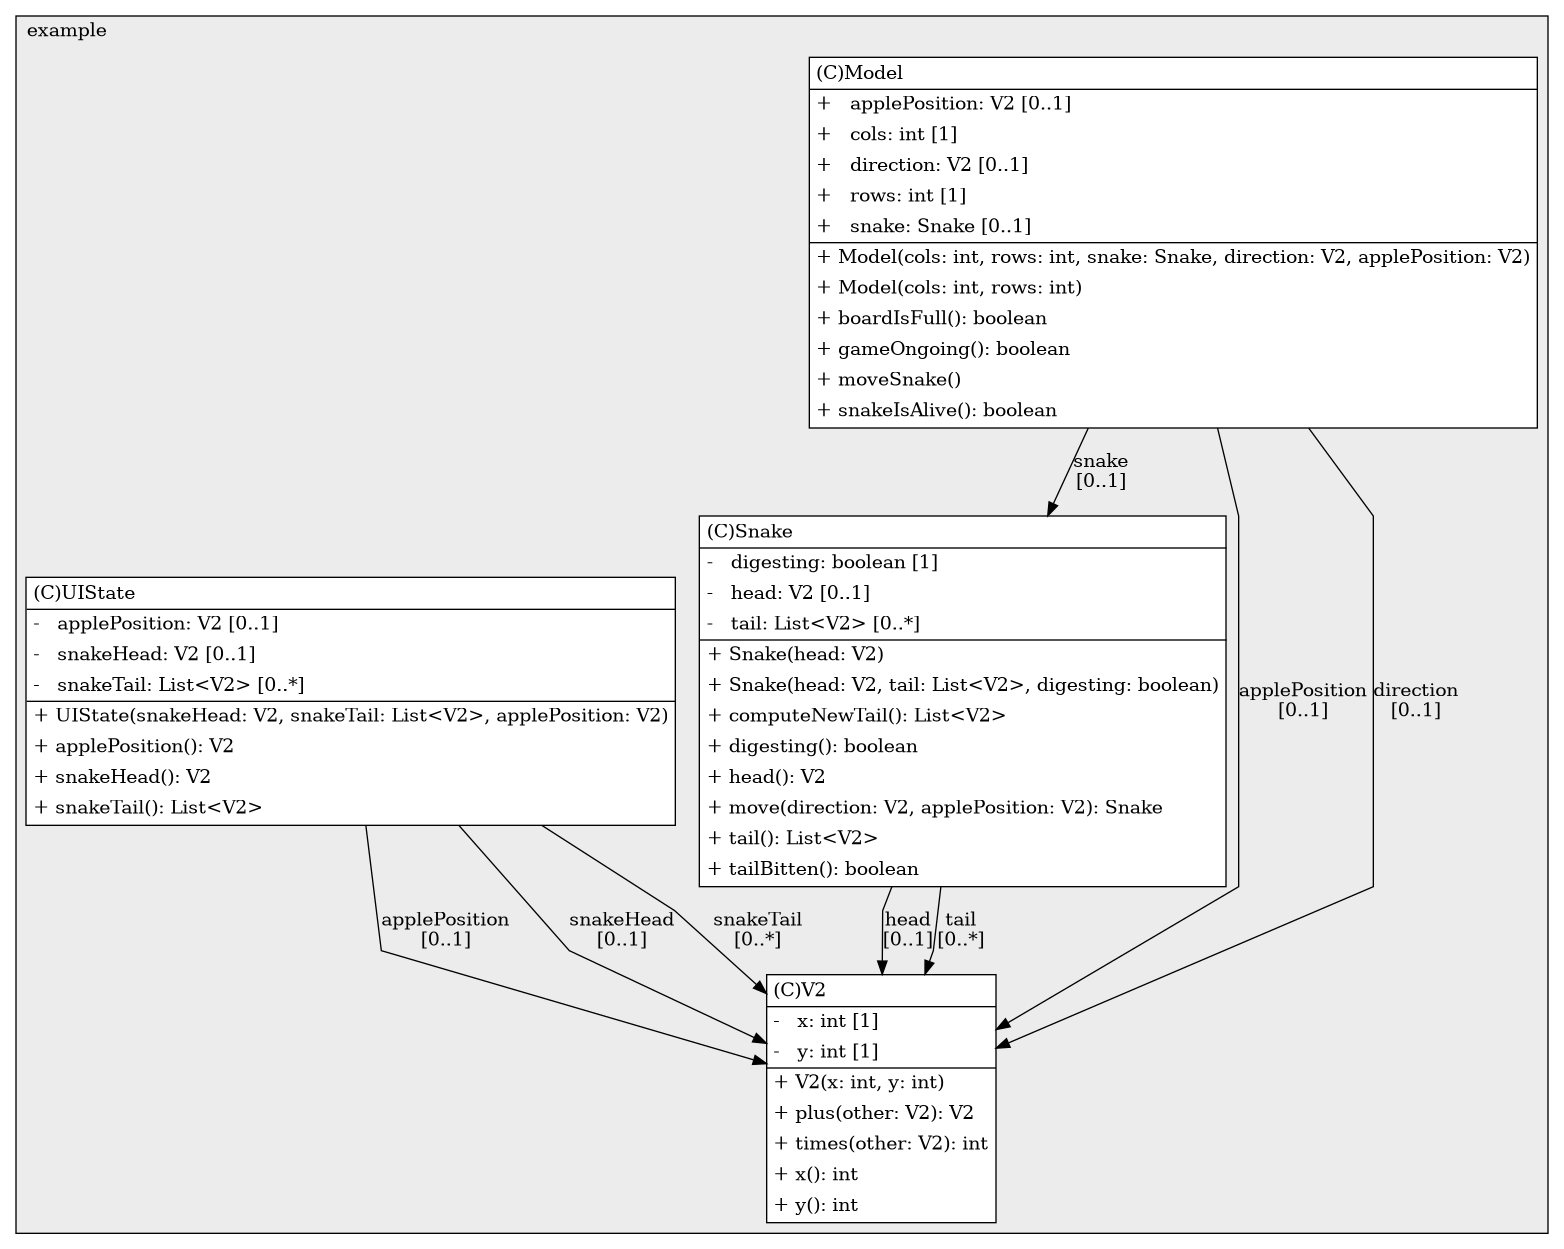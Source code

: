 @startuml

/' diagram meta data start
config=StructureConfiguration;
{
  "projectClassification": {
    "searchMode": "OpenProject", // OpenProject, AllProjects
    "includedProjects": "",
    "pathEndKeywords": "*.impl",
    "isClientPath": "",
    "isClientName": "",
    "isTestPath": "",
    "isTestName": "",
    "isMappingPath": "",
    "isMappingName": "",
    "isDataAccessPath": "",
    "isDataAccessName": "",
    "isDataStructurePath": "",
    "isDataStructureName": "",
    "isInterfaceStructuresPath": "",
    "isInterfaceStructuresName": "",
    "isEntryPointPath": "",
    "isEntryPointName": "",
    "treatFinalFieldsAsMandatory": false
  },
  "graphRestriction": {
    "classPackageExcludeFilter": "",
    "classPackageIncludeFilter": "",
    "classNameExcludeFilter": "",
    "classNameIncludeFilter": "",
    "methodNameExcludeFilter": "",
    "methodNameIncludeFilter": "",
    "removeByInheritance": "", // inheritance/annotation based filtering is done in a second step
    "removeByAnnotation": "",
    "removeByClassPackage": "", // cleanup the graph after inheritance/annotation based filtering is done
    "removeByClassName": "",
    "cutMappings": false,
    "cutEnum": true,
    "cutTests": true,
    "cutClient": true,
    "cutDataAccess": false,
    "cutInterfaceStructures": false,
    "cutDataStructures": false,
    "cutGetterAndSetter": true,
    "cutConstructors": false
  },
  "graphTraversal": {
    "forwardDepth": 3,
    "backwardDepth": 3,
    "classPackageExcludeFilter": "",
    "classPackageIncludeFilter": "",
    "classNameExcludeFilter": "",
    "classNameIncludeFilter": "",
    "methodNameExcludeFilter": "",
    "methodNameIncludeFilter": "",
    "hideMappings": false,
    "hideDataStructures": false,
    "hidePrivateMethods": true,
    "hideInterfaceCalls": true, // indirection: implementation -> interface (is hidden) -> implementation
    "onlyShowApplicationEntryPoints": false, // root node is included
    "useMethodCallsForStructureDiagram": "ForwardOnly" // ForwardOnly, BothDirections, No
  },
  "details": {
    "aggregation": "GroupByClass", // ByClass, GroupByClass, None
    "showClassGenericTypes": true,
    "showMethods": true,
    "showMethodParameterNames": true,
    "showMethodParameterTypes": true,
    "showMethodReturnType": true,
    "showPackageLevels": 2,
    "showDetailedClassStructure": true
  },
  "rootClass": "org.example.V2",
  "extensionCallbackMethod": "" // qualified.class.name#methodName - signature: public static String method(String)
}
diagram meta data end '/



digraph g {
    rankdir="TB"
    splines=polyline
    

'nodes 
subgraph cluster_1322970774 { 
   	label=example
	labeljust=l
	fillcolor="#ececec"
	style=filled
   
   Model1526836320[
	label=<<TABLE BORDER="1" CELLBORDER="0" CELLPADDING="4" CELLSPACING="0">
<TR><TD ALIGN="LEFT" >(C)Model</TD></TR>
<HR/>
<TR><TD ALIGN="LEFT" >+   applePosition: V2 [0..1]</TD></TR>
<TR><TD ALIGN="LEFT" >+   cols: int [1]</TD></TR>
<TR><TD ALIGN="LEFT" >+   direction: V2 [0..1]</TD></TR>
<TR><TD ALIGN="LEFT" >+   rows: int [1]</TD></TR>
<TR><TD ALIGN="LEFT" >+   snake: Snake [0..1]</TD></TR>
<HR/>
<TR><TD ALIGN="LEFT" >+ Model(cols: int, rows: int, snake: Snake, direction: V2, applePosition: V2)</TD></TR>
<TR><TD ALIGN="LEFT" >+ Model(cols: int, rows: int)</TD></TR>
<TR><TD ALIGN="LEFT" >+ boardIsFull(): boolean</TD></TR>
<TR><TD ALIGN="LEFT" >+ gameOngoing(): boolean</TD></TR>
<TR><TD ALIGN="LEFT" >+ moveSnake()</TD></TR>
<TR><TD ALIGN="LEFT" >+ snakeIsAlive(): boolean</TD></TR>
</TABLE>>
	style=filled
	margin=0
	shape=plaintext
	fillcolor="#FFFFFF"
];

Snake1526836320[
	label=<<TABLE BORDER="1" CELLBORDER="0" CELLPADDING="4" CELLSPACING="0">
<TR><TD ALIGN="LEFT" >(C)Snake</TD></TR>
<HR/>
<TR><TD ALIGN="LEFT" >-   digesting: boolean [1]</TD></TR>
<TR><TD ALIGN="LEFT" >-   head: V2 [0..1]</TD></TR>
<TR><TD ALIGN="LEFT" >-   tail: List&lt;V2&gt; [0..*]</TD></TR>
<HR/>
<TR><TD ALIGN="LEFT" >+ Snake(head: V2)</TD></TR>
<TR><TD ALIGN="LEFT" >+ Snake(head: V2, tail: List&lt;V2&gt;, digesting: boolean)</TD></TR>
<TR><TD ALIGN="LEFT" >+ computeNewTail(): List&lt;V2&gt;</TD></TR>
<TR><TD ALIGN="LEFT" >+ digesting(): boolean</TD></TR>
<TR><TD ALIGN="LEFT" >+ head(): V2</TD></TR>
<TR><TD ALIGN="LEFT" >+ move(direction: V2, applePosition: V2): Snake</TD></TR>
<TR><TD ALIGN="LEFT" >+ tail(): List&lt;V2&gt;</TD></TR>
<TR><TD ALIGN="LEFT" >+ tailBitten(): boolean</TD></TR>
</TABLE>>
	style=filled
	margin=0
	shape=plaintext
	fillcolor="#FFFFFF"
];

UIState1526836320[
	label=<<TABLE BORDER="1" CELLBORDER="0" CELLPADDING="4" CELLSPACING="0">
<TR><TD ALIGN="LEFT" >(C)UIState</TD></TR>
<HR/>
<TR><TD ALIGN="LEFT" >-   applePosition: V2 [0..1]</TD></TR>
<TR><TD ALIGN="LEFT" >-   snakeHead: V2 [0..1]</TD></TR>
<TR><TD ALIGN="LEFT" >-   snakeTail: List&lt;V2&gt; [0..*]</TD></TR>
<HR/>
<TR><TD ALIGN="LEFT" >+ UIState(snakeHead: V2, snakeTail: List&lt;V2&gt;, applePosition: V2)</TD></TR>
<TR><TD ALIGN="LEFT" >+ applePosition(): V2</TD></TR>
<TR><TD ALIGN="LEFT" >+ snakeHead(): V2</TD></TR>
<TR><TD ALIGN="LEFT" >+ snakeTail(): List&lt;V2&gt;</TD></TR>
</TABLE>>
	style=filled
	margin=0
	shape=plaintext
	fillcolor="#FFFFFF"
];

V21526836320[
	label=<<TABLE BORDER="1" CELLBORDER="0" CELLPADDING="4" CELLSPACING="0">
<TR><TD ALIGN="LEFT" >(C)V2</TD></TR>
<HR/>
<TR><TD ALIGN="LEFT" >-   x: int [1]</TD></TR>
<TR><TD ALIGN="LEFT" >-   y: int [1]</TD></TR>
<HR/>
<TR><TD ALIGN="LEFT" >+ V2(x: int, y: int)</TD></TR>
<TR><TD ALIGN="LEFT" >+ plus(other: V2): V2</TD></TR>
<TR><TD ALIGN="LEFT" >+ times(other: V2): int</TD></TR>
<TR><TD ALIGN="LEFT" >+ x(): int</TD></TR>
<TR><TD ALIGN="LEFT" >+ y(): int</TD></TR>
</TABLE>>
	style=filled
	margin=0
	shape=plaintext
	fillcolor="#FFFFFF"
];
} 

'edges    
Model1526836320 -> Snake1526836320[label="snake
[0..1]"];
Model1526836320 -> V21526836320[label="applePosition
[0..1]"];
Model1526836320 -> V21526836320[label="direction
[0..1]"];
Snake1526836320 -> V21526836320[label="head
[0..1]"];
Snake1526836320 -> V21526836320[label="tail
[0..*]"];
UIState1526836320 -> V21526836320[label="applePosition
[0..1]"];
UIState1526836320 -> V21526836320[label="snakeHead
[0..1]"];
UIState1526836320 -> V21526836320[label="snakeTail
[0..*]"];
    
}
@enduml